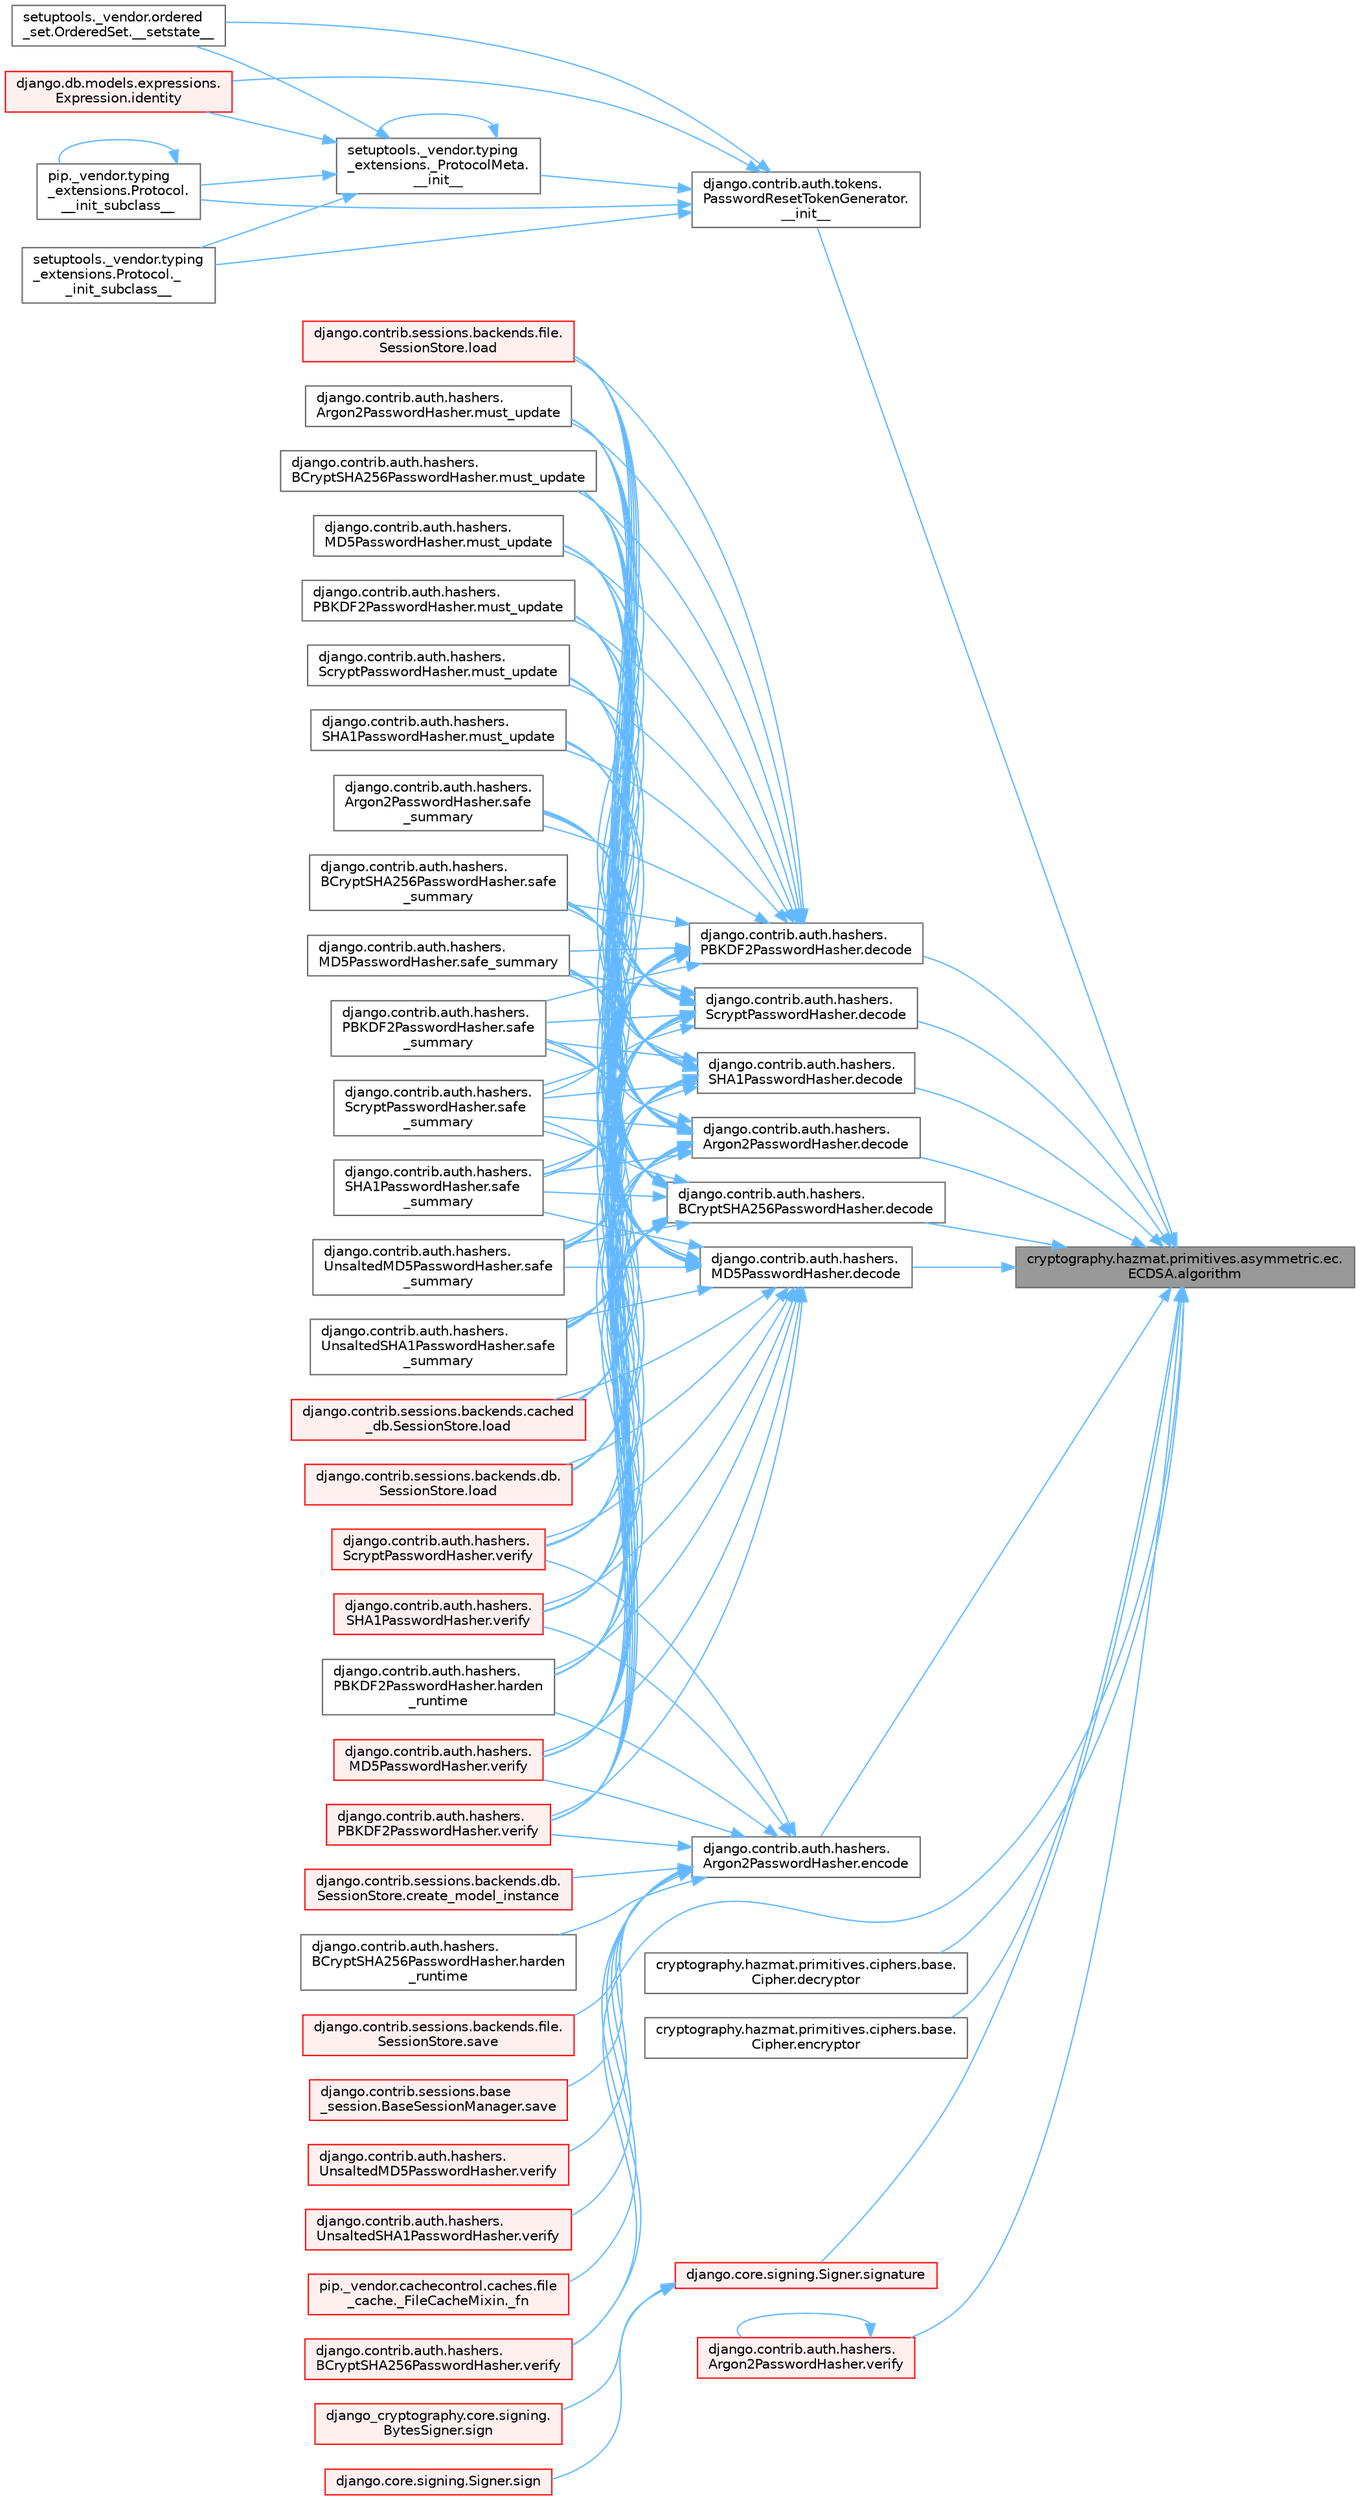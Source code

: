 digraph "cryptography.hazmat.primitives.asymmetric.ec.ECDSA.algorithm"
{
 // LATEX_PDF_SIZE
  bgcolor="transparent";
  edge [fontname=Helvetica,fontsize=10,labelfontname=Helvetica,labelfontsize=10];
  node [fontname=Helvetica,fontsize=10,shape=box,height=0.2,width=0.4];
  rankdir="RL";
  Node1 [id="Node000001",label="cryptography.hazmat.primitives.asymmetric.ec.\lECDSA.algorithm",height=0.2,width=0.4,color="gray40", fillcolor="grey60", style="filled", fontcolor="black",tooltip=" "];
  Node1 -> Node2 [id="edge1_Node000001_Node000002",dir="back",color="steelblue1",style="solid",tooltip=" "];
  Node2 [id="Node000002",label="django.contrib.auth.tokens.\lPasswordResetTokenGenerator.\l__init__",height=0.2,width=0.4,color="grey40", fillcolor="white", style="filled",URL="$classdjango_1_1contrib_1_1auth_1_1tokens_1_1_password_reset_token_generator.html#a3c7df2058012f71d82b8c474b8dd8f5d",tooltip=" "];
  Node2 -> Node3 [id="edge2_Node000002_Node000003",dir="back",color="steelblue1",style="solid",tooltip=" "];
  Node3 [id="Node000003",label="setuptools._vendor.typing\l_extensions._ProtocolMeta.\l__init__",height=0.2,width=0.4,color="grey40", fillcolor="white", style="filled",URL="$classsetuptools_1_1__vendor_1_1typing__extensions_1_1___protocol_meta.html#a7bbaff8ac6d19534b46bca363ee0b43a",tooltip=" "];
  Node3 -> Node3 [id="edge3_Node000003_Node000003",dir="back",color="steelblue1",style="solid",tooltip=" "];
  Node3 -> Node4 [id="edge4_Node000003_Node000004",dir="back",color="steelblue1",style="solid",tooltip=" "];
  Node4 [id="Node000004",label="pip._vendor.typing\l_extensions.Protocol.\l__init_subclass__",height=0.2,width=0.4,color="grey40", fillcolor="white", style="filled",URL="$classpip_1_1__vendor_1_1typing__extensions_1_1_protocol.html#a2916efc86cebb8aba6deb7fd30b33988",tooltip=" "];
  Node4 -> Node4 [id="edge5_Node000004_Node000004",dir="back",color="steelblue1",style="solid",tooltip=" "];
  Node3 -> Node5 [id="edge6_Node000003_Node000005",dir="back",color="steelblue1",style="solid",tooltip=" "];
  Node5 [id="Node000005",label="setuptools._vendor.typing\l_extensions.Protocol._\l_init_subclass__",height=0.2,width=0.4,color="grey40", fillcolor="white", style="filled",URL="$classsetuptools_1_1__vendor_1_1typing__extensions_1_1_protocol.html#ac6cbebc092a4724ab3704c5334059874",tooltip=" "];
  Node3 -> Node6 [id="edge7_Node000003_Node000006",dir="back",color="steelblue1",style="solid",tooltip=" "];
  Node6 [id="Node000006",label="setuptools._vendor.ordered\l_set.OrderedSet.__setstate__",height=0.2,width=0.4,color="grey40", fillcolor="white", style="filled",URL="$classsetuptools_1_1__vendor_1_1ordered__set_1_1_ordered_set.html#aa7f7de9d987829525d06db565fe1b4a1",tooltip=" "];
  Node3 -> Node7 [id="edge8_Node000003_Node000007",dir="back",color="steelblue1",style="solid",tooltip=" "];
  Node7 [id="Node000007",label="django.db.models.expressions.\lExpression.identity",height=0.2,width=0.4,color="red", fillcolor="#FFF0F0", style="filled",URL="$classdjango_1_1db_1_1models_1_1expressions_1_1_expression.html#a10048810b5eb8641acf3bc150731b925",tooltip=" "];
  Node2 -> Node4 [id="edge9_Node000002_Node000004",dir="back",color="steelblue1",style="solid",tooltip=" "];
  Node2 -> Node5 [id="edge10_Node000002_Node000005",dir="back",color="steelblue1",style="solid",tooltip=" "];
  Node2 -> Node6 [id="edge11_Node000002_Node000006",dir="back",color="steelblue1",style="solid",tooltip=" "];
  Node2 -> Node7 [id="edge12_Node000002_Node000007",dir="back",color="steelblue1",style="solid",tooltip=" "];
  Node1 -> Node34 [id="edge13_Node000001_Node000034",dir="back",color="steelblue1",style="solid",tooltip=" "];
  Node34 [id="Node000034",label="django.contrib.auth.hashers.\lArgon2PasswordHasher.decode",height=0.2,width=0.4,color="grey40", fillcolor="white", style="filled",URL="$classdjango_1_1contrib_1_1auth_1_1hashers_1_1_argon2_password_hasher.html#a72d1d6fbe76db2c306ea80efb11110a4",tooltip=" "];
  Node34 -> Node35 [id="edge14_Node000034_Node000035",dir="back",color="steelblue1",style="solid",tooltip=" "];
  Node35 [id="Node000035",label="django.contrib.auth.hashers.\lPBKDF2PasswordHasher.harden\l_runtime",height=0.2,width=0.4,color="grey40", fillcolor="white", style="filled",URL="$classdjango_1_1contrib_1_1auth_1_1hashers_1_1_p_b_k_d_f2_password_hasher.html#ae7f1dcad47802823597610b026fae83a",tooltip=" "];
  Node34 -> Node36 [id="edge15_Node000034_Node000036",dir="back",color="steelblue1",style="solid",tooltip=" "];
  Node36 [id="Node000036",label="django.contrib.sessions.backends.cached\l_db.SessionStore.load",height=0.2,width=0.4,color="red", fillcolor="#FFF0F0", style="filled",URL="$classdjango_1_1contrib_1_1sessions_1_1backends_1_1cached__db_1_1_session_store.html#a0432d07f359fa8281304478688605af7",tooltip=" "];
  Node34 -> Node3165 [id="edge16_Node000034_Node003165",dir="back",color="steelblue1",style="solid",tooltip=" "];
  Node3165 [id="Node003165",label="django.contrib.sessions.backends.db.\lSessionStore.load",height=0.2,width=0.4,color="red", fillcolor="#FFF0F0", style="filled",URL="$classdjango_1_1contrib_1_1sessions_1_1backends_1_1db_1_1_session_store.html#aab3bc77d15c0a33590a72f92a2efc994",tooltip=" "];
  Node34 -> Node516 [id="edge17_Node000034_Node000516",dir="back",color="steelblue1",style="solid",tooltip=" "];
  Node516 [id="Node000516",label="django.contrib.sessions.backends.file.\lSessionStore.load",height=0.2,width=0.4,color="red", fillcolor="#FFF0F0", style="filled",URL="$classdjango_1_1contrib_1_1sessions_1_1backends_1_1file_1_1_session_store.html#a408fa63512306fbaa7bbb62742f0295f",tooltip=" "];
  Node34 -> Node3166 [id="edge18_Node000034_Node003166",dir="back",color="steelblue1",style="solid",tooltip=" "];
  Node3166 [id="Node003166",label="django.contrib.auth.hashers.\lArgon2PasswordHasher.must_update",height=0.2,width=0.4,color="grey40", fillcolor="white", style="filled",URL="$classdjango_1_1contrib_1_1auth_1_1hashers_1_1_argon2_password_hasher.html#a4d8d054683b5147b2228836536f8e0a3",tooltip=" "];
  Node34 -> Node3167 [id="edge19_Node000034_Node003167",dir="back",color="steelblue1",style="solid",tooltip=" "];
  Node3167 [id="Node003167",label="django.contrib.auth.hashers.\lBCryptSHA256PasswordHasher.must_update",height=0.2,width=0.4,color="grey40", fillcolor="white", style="filled",URL="$classdjango_1_1contrib_1_1auth_1_1hashers_1_1_b_crypt_s_h_a256_password_hasher.html#a0da47cb102c5bbb66cf2a88f02681fc4",tooltip=" "];
  Node34 -> Node3168 [id="edge20_Node000034_Node003168",dir="back",color="steelblue1",style="solid",tooltip=" "];
  Node3168 [id="Node003168",label="django.contrib.auth.hashers.\lMD5PasswordHasher.must_update",height=0.2,width=0.4,color="grey40", fillcolor="white", style="filled",URL="$classdjango_1_1contrib_1_1auth_1_1hashers_1_1_m_d5_password_hasher.html#ab94a37f578422009eb384a7d039be74c",tooltip=" "];
  Node34 -> Node3169 [id="edge21_Node000034_Node003169",dir="back",color="steelblue1",style="solid",tooltip=" "];
  Node3169 [id="Node003169",label="django.contrib.auth.hashers.\lPBKDF2PasswordHasher.must_update",height=0.2,width=0.4,color="grey40", fillcolor="white", style="filled",URL="$classdjango_1_1contrib_1_1auth_1_1hashers_1_1_p_b_k_d_f2_password_hasher.html#a2779a6ac57e7b11aa5b0f06ff2db0ae0",tooltip=" "];
  Node34 -> Node3170 [id="edge22_Node000034_Node003170",dir="back",color="steelblue1",style="solid",tooltip=" "];
  Node3170 [id="Node003170",label="django.contrib.auth.hashers.\lScryptPasswordHasher.must_update",height=0.2,width=0.4,color="grey40", fillcolor="white", style="filled",URL="$classdjango_1_1contrib_1_1auth_1_1hashers_1_1_scrypt_password_hasher.html#ad7430c0123af2934cfb00a1df1e98013",tooltip=" "];
  Node34 -> Node3171 [id="edge23_Node000034_Node003171",dir="back",color="steelblue1",style="solid",tooltip=" "];
  Node3171 [id="Node003171",label="django.contrib.auth.hashers.\lSHA1PasswordHasher.must_update",height=0.2,width=0.4,color="grey40", fillcolor="white", style="filled",URL="$classdjango_1_1contrib_1_1auth_1_1hashers_1_1_s_h_a1_password_hasher.html#a48710ac799dfafff9063e9c3c257879b",tooltip=" "];
  Node34 -> Node3172 [id="edge24_Node000034_Node003172",dir="back",color="steelblue1",style="solid",tooltip=" "];
  Node3172 [id="Node003172",label="django.contrib.auth.hashers.\lArgon2PasswordHasher.safe\l_summary",height=0.2,width=0.4,color="grey40", fillcolor="white", style="filled",URL="$classdjango_1_1contrib_1_1auth_1_1hashers_1_1_argon2_password_hasher.html#a12accfa1720c447a39dfe2f00072b4bd",tooltip=" "];
  Node34 -> Node3173 [id="edge25_Node000034_Node003173",dir="back",color="steelblue1",style="solid",tooltip=" "];
  Node3173 [id="Node003173",label="django.contrib.auth.hashers.\lBCryptSHA256PasswordHasher.safe\l_summary",height=0.2,width=0.4,color="grey40", fillcolor="white", style="filled",URL="$classdjango_1_1contrib_1_1auth_1_1hashers_1_1_b_crypt_s_h_a256_password_hasher.html#a8db6b0f1a9bc0c11380da6b595261419",tooltip=" "];
  Node34 -> Node3174 [id="edge26_Node000034_Node003174",dir="back",color="steelblue1",style="solid",tooltip=" "];
  Node3174 [id="Node003174",label="django.contrib.auth.hashers.\lMD5PasswordHasher.safe_summary",height=0.2,width=0.4,color="grey40", fillcolor="white", style="filled",URL="$classdjango_1_1contrib_1_1auth_1_1hashers_1_1_m_d5_password_hasher.html#aa9ab9e843c2395868e413e2114d95c53",tooltip=" "];
  Node34 -> Node3175 [id="edge27_Node000034_Node003175",dir="back",color="steelblue1",style="solid",tooltip=" "];
  Node3175 [id="Node003175",label="django.contrib.auth.hashers.\lPBKDF2PasswordHasher.safe\l_summary",height=0.2,width=0.4,color="grey40", fillcolor="white", style="filled",URL="$classdjango_1_1contrib_1_1auth_1_1hashers_1_1_p_b_k_d_f2_password_hasher.html#abc89dd47acbf388179b1559b9175ab9c",tooltip=" "];
  Node34 -> Node3176 [id="edge28_Node000034_Node003176",dir="back",color="steelblue1",style="solid",tooltip=" "];
  Node3176 [id="Node003176",label="django.contrib.auth.hashers.\lScryptPasswordHasher.safe\l_summary",height=0.2,width=0.4,color="grey40", fillcolor="white", style="filled",URL="$classdjango_1_1contrib_1_1auth_1_1hashers_1_1_scrypt_password_hasher.html#ad8b9a2f43b3b5a6a8ca1f4d55ed354e7",tooltip=" "];
  Node34 -> Node3177 [id="edge29_Node000034_Node003177",dir="back",color="steelblue1",style="solid",tooltip=" "];
  Node3177 [id="Node003177",label="django.contrib.auth.hashers.\lSHA1PasswordHasher.safe\l_summary",height=0.2,width=0.4,color="grey40", fillcolor="white", style="filled",URL="$classdjango_1_1contrib_1_1auth_1_1hashers_1_1_s_h_a1_password_hasher.html#af0401ddc75458ced75d0a4ba09da337e",tooltip=" "];
  Node34 -> Node3178 [id="edge30_Node000034_Node003178",dir="back",color="steelblue1",style="solid",tooltip=" "];
  Node3178 [id="Node003178",label="django.contrib.auth.hashers.\lUnsaltedMD5PasswordHasher.safe\l_summary",height=0.2,width=0.4,color="grey40", fillcolor="white", style="filled",URL="$classdjango_1_1contrib_1_1auth_1_1hashers_1_1_unsalted_m_d5_password_hasher.html#a04311fccf82d7ee1d53dd5979e13efda",tooltip=" "];
  Node34 -> Node3179 [id="edge31_Node000034_Node003179",dir="back",color="steelblue1",style="solid",tooltip=" "];
  Node3179 [id="Node003179",label="django.contrib.auth.hashers.\lUnsaltedSHA1PasswordHasher.safe\l_summary",height=0.2,width=0.4,color="grey40", fillcolor="white", style="filled",URL="$classdjango_1_1contrib_1_1auth_1_1hashers_1_1_unsalted_s_h_a1_password_hasher.html#a78e95b00b0999cf4b19e747e63fa51f8",tooltip=" "];
  Node34 -> Node3015 [id="edge32_Node000034_Node003015",dir="back",color="steelblue1",style="solid",tooltip=" "];
  Node3015 [id="Node003015",label="django.contrib.auth.hashers.\lMD5PasswordHasher.verify",height=0.2,width=0.4,color="red", fillcolor="#FFF0F0", style="filled",URL="$classdjango_1_1contrib_1_1auth_1_1hashers_1_1_m_d5_password_hasher.html#a5ee1720bbd104f7f53ced6d0f7847393",tooltip=" "];
  Node34 -> Node3016 [id="edge33_Node000034_Node003016",dir="back",color="steelblue1",style="solid",tooltip=" "];
  Node3016 [id="Node003016",label="django.contrib.auth.hashers.\lPBKDF2PasswordHasher.verify",height=0.2,width=0.4,color="red", fillcolor="#FFF0F0", style="filled",URL="$classdjango_1_1contrib_1_1auth_1_1hashers_1_1_p_b_k_d_f2_password_hasher.html#a769f11e83d4f84b6a1aa2414aa345a96",tooltip=" "];
  Node34 -> Node3017 [id="edge34_Node000034_Node003017",dir="back",color="steelblue1",style="solid",tooltip=" "];
  Node3017 [id="Node003017",label="django.contrib.auth.hashers.\lScryptPasswordHasher.verify",height=0.2,width=0.4,color="red", fillcolor="#FFF0F0", style="filled",URL="$classdjango_1_1contrib_1_1auth_1_1hashers_1_1_scrypt_password_hasher.html#ae1fe41459b9b8cc72115d2f8c01f6776",tooltip=" "];
  Node34 -> Node3018 [id="edge35_Node000034_Node003018",dir="back",color="steelblue1",style="solid",tooltip=" "];
  Node3018 [id="Node003018",label="django.contrib.auth.hashers.\lSHA1PasswordHasher.verify",height=0.2,width=0.4,color="red", fillcolor="#FFF0F0", style="filled",URL="$classdjango_1_1contrib_1_1auth_1_1hashers_1_1_s_h_a1_password_hasher.html#a5ac2a7038875bc3da2654b03c1ae2716",tooltip=" "];
  Node1 -> Node3180 [id="edge36_Node000001_Node003180",dir="back",color="steelblue1",style="solid",tooltip=" "];
  Node3180 [id="Node003180",label="django.contrib.auth.hashers.\lBCryptSHA256PasswordHasher.decode",height=0.2,width=0.4,color="grey40", fillcolor="white", style="filled",URL="$classdjango_1_1contrib_1_1auth_1_1hashers_1_1_b_crypt_s_h_a256_password_hasher.html#a65f0917523b0e9b3de12041c56a05348",tooltip=" "];
  Node3180 -> Node35 [id="edge37_Node003180_Node000035",dir="back",color="steelblue1",style="solid",tooltip=" "];
  Node3180 -> Node36 [id="edge38_Node003180_Node000036",dir="back",color="steelblue1",style="solid",tooltip=" "];
  Node3180 -> Node3165 [id="edge39_Node003180_Node003165",dir="back",color="steelblue1",style="solid",tooltip=" "];
  Node3180 -> Node516 [id="edge40_Node003180_Node000516",dir="back",color="steelblue1",style="solid",tooltip=" "];
  Node3180 -> Node3166 [id="edge41_Node003180_Node003166",dir="back",color="steelblue1",style="solid",tooltip=" "];
  Node3180 -> Node3167 [id="edge42_Node003180_Node003167",dir="back",color="steelblue1",style="solid",tooltip=" "];
  Node3180 -> Node3168 [id="edge43_Node003180_Node003168",dir="back",color="steelblue1",style="solid",tooltip=" "];
  Node3180 -> Node3169 [id="edge44_Node003180_Node003169",dir="back",color="steelblue1",style="solid",tooltip=" "];
  Node3180 -> Node3170 [id="edge45_Node003180_Node003170",dir="back",color="steelblue1",style="solid",tooltip=" "];
  Node3180 -> Node3171 [id="edge46_Node003180_Node003171",dir="back",color="steelblue1",style="solid",tooltip=" "];
  Node3180 -> Node3172 [id="edge47_Node003180_Node003172",dir="back",color="steelblue1",style="solid",tooltip=" "];
  Node3180 -> Node3173 [id="edge48_Node003180_Node003173",dir="back",color="steelblue1",style="solid",tooltip=" "];
  Node3180 -> Node3174 [id="edge49_Node003180_Node003174",dir="back",color="steelblue1",style="solid",tooltip=" "];
  Node3180 -> Node3175 [id="edge50_Node003180_Node003175",dir="back",color="steelblue1",style="solid",tooltip=" "];
  Node3180 -> Node3176 [id="edge51_Node003180_Node003176",dir="back",color="steelblue1",style="solid",tooltip=" "];
  Node3180 -> Node3177 [id="edge52_Node003180_Node003177",dir="back",color="steelblue1",style="solid",tooltip=" "];
  Node3180 -> Node3178 [id="edge53_Node003180_Node003178",dir="back",color="steelblue1",style="solid",tooltip=" "];
  Node3180 -> Node3179 [id="edge54_Node003180_Node003179",dir="back",color="steelblue1",style="solid",tooltip=" "];
  Node3180 -> Node3015 [id="edge55_Node003180_Node003015",dir="back",color="steelblue1",style="solid",tooltip=" "];
  Node3180 -> Node3016 [id="edge56_Node003180_Node003016",dir="back",color="steelblue1",style="solid",tooltip=" "];
  Node3180 -> Node3017 [id="edge57_Node003180_Node003017",dir="back",color="steelblue1",style="solid",tooltip=" "];
  Node3180 -> Node3018 [id="edge58_Node003180_Node003018",dir="back",color="steelblue1",style="solid",tooltip=" "];
  Node1 -> Node3181 [id="edge59_Node000001_Node003181",dir="back",color="steelblue1",style="solid",tooltip=" "];
  Node3181 [id="Node003181",label="django.contrib.auth.hashers.\lMD5PasswordHasher.decode",height=0.2,width=0.4,color="grey40", fillcolor="white", style="filled",URL="$classdjango_1_1contrib_1_1auth_1_1hashers_1_1_m_d5_password_hasher.html#a062f78c51cd95a88ffa4c57cf62b8f53",tooltip=" "];
  Node3181 -> Node35 [id="edge60_Node003181_Node000035",dir="back",color="steelblue1",style="solid",tooltip=" "];
  Node3181 -> Node36 [id="edge61_Node003181_Node000036",dir="back",color="steelblue1",style="solid",tooltip=" "];
  Node3181 -> Node3165 [id="edge62_Node003181_Node003165",dir="back",color="steelblue1",style="solid",tooltip=" "];
  Node3181 -> Node516 [id="edge63_Node003181_Node000516",dir="back",color="steelblue1",style="solid",tooltip=" "];
  Node3181 -> Node3166 [id="edge64_Node003181_Node003166",dir="back",color="steelblue1",style="solid",tooltip=" "];
  Node3181 -> Node3167 [id="edge65_Node003181_Node003167",dir="back",color="steelblue1",style="solid",tooltip=" "];
  Node3181 -> Node3168 [id="edge66_Node003181_Node003168",dir="back",color="steelblue1",style="solid",tooltip=" "];
  Node3181 -> Node3169 [id="edge67_Node003181_Node003169",dir="back",color="steelblue1",style="solid",tooltip=" "];
  Node3181 -> Node3170 [id="edge68_Node003181_Node003170",dir="back",color="steelblue1",style="solid",tooltip=" "];
  Node3181 -> Node3171 [id="edge69_Node003181_Node003171",dir="back",color="steelblue1",style="solid",tooltip=" "];
  Node3181 -> Node3172 [id="edge70_Node003181_Node003172",dir="back",color="steelblue1",style="solid",tooltip=" "];
  Node3181 -> Node3173 [id="edge71_Node003181_Node003173",dir="back",color="steelblue1",style="solid",tooltip=" "];
  Node3181 -> Node3174 [id="edge72_Node003181_Node003174",dir="back",color="steelblue1",style="solid",tooltip=" "];
  Node3181 -> Node3175 [id="edge73_Node003181_Node003175",dir="back",color="steelblue1",style="solid",tooltip=" "];
  Node3181 -> Node3176 [id="edge74_Node003181_Node003176",dir="back",color="steelblue1",style="solid",tooltip=" "];
  Node3181 -> Node3177 [id="edge75_Node003181_Node003177",dir="back",color="steelblue1",style="solid",tooltip=" "];
  Node3181 -> Node3178 [id="edge76_Node003181_Node003178",dir="back",color="steelblue1",style="solid",tooltip=" "];
  Node3181 -> Node3179 [id="edge77_Node003181_Node003179",dir="back",color="steelblue1",style="solid",tooltip=" "];
  Node3181 -> Node3015 [id="edge78_Node003181_Node003015",dir="back",color="steelblue1",style="solid",tooltip=" "];
  Node3181 -> Node3016 [id="edge79_Node003181_Node003016",dir="back",color="steelblue1",style="solid",tooltip=" "];
  Node3181 -> Node3017 [id="edge80_Node003181_Node003017",dir="back",color="steelblue1",style="solid",tooltip=" "];
  Node3181 -> Node3018 [id="edge81_Node003181_Node003018",dir="back",color="steelblue1",style="solid",tooltip=" "];
  Node1 -> Node3182 [id="edge82_Node000001_Node003182",dir="back",color="steelblue1",style="solid",tooltip=" "];
  Node3182 [id="Node003182",label="django.contrib.auth.hashers.\lPBKDF2PasswordHasher.decode",height=0.2,width=0.4,color="grey40", fillcolor="white", style="filled",URL="$classdjango_1_1contrib_1_1auth_1_1hashers_1_1_p_b_k_d_f2_password_hasher.html#ac8e3981a38d06416864c0498d1c88984",tooltip=" "];
  Node3182 -> Node35 [id="edge83_Node003182_Node000035",dir="back",color="steelblue1",style="solid",tooltip=" "];
  Node3182 -> Node36 [id="edge84_Node003182_Node000036",dir="back",color="steelblue1",style="solid",tooltip=" "];
  Node3182 -> Node3165 [id="edge85_Node003182_Node003165",dir="back",color="steelblue1",style="solid",tooltip=" "];
  Node3182 -> Node516 [id="edge86_Node003182_Node000516",dir="back",color="steelblue1",style="solid",tooltip=" "];
  Node3182 -> Node3166 [id="edge87_Node003182_Node003166",dir="back",color="steelblue1",style="solid",tooltip=" "];
  Node3182 -> Node3167 [id="edge88_Node003182_Node003167",dir="back",color="steelblue1",style="solid",tooltip=" "];
  Node3182 -> Node3168 [id="edge89_Node003182_Node003168",dir="back",color="steelblue1",style="solid",tooltip=" "];
  Node3182 -> Node3169 [id="edge90_Node003182_Node003169",dir="back",color="steelblue1",style="solid",tooltip=" "];
  Node3182 -> Node3170 [id="edge91_Node003182_Node003170",dir="back",color="steelblue1",style="solid",tooltip=" "];
  Node3182 -> Node3171 [id="edge92_Node003182_Node003171",dir="back",color="steelblue1",style="solid",tooltip=" "];
  Node3182 -> Node3172 [id="edge93_Node003182_Node003172",dir="back",color="steelblue1",style="solid",tooltip=" "];
  Node3182 -> Node3173 [id="edge94_Node003182_Node003173",dir="back",color="steelblue1",style="solid",tooltip=" "];
  Node3182 -> Node3174 [id="edge95_Node003182_Node003174",dir="back",color="steelblue1",style="solid",tooltip=" "];
  Node3182 -> Node3175 [id="edge96_Node003182_Node003175",dir="back",color="steelblue1",style="solid",tooltip=" "];
  Node3182 -> Node3176 [id="edge97_Node003182_Node003176",dir="back",color="steelblue1",style="solid",tooltip=" "];
  Node3182 -> Node3177 [id="edge98_Node003182_Node003177",dir="back",color="steelblue1",style="solid",tooltip=" "];
  Node3182 -> Node3178 [id="edge99_Node003182_Node003178",dir="back",color="steelblue1",style="solid",tooltip=" "];
  Node3182 -> Node3179 [id="edge100_Node003182_Node003179",dir="back",color="steelblue1",style="solid",tooltip=" "];
  Node3182 -> Node3015 [id="edge101_Node003182_Node003015",dir="back",color="steelblue1",style="solid",tooltip=" "];
  Node3182 -> Node3016 [id="edge102_Node003182_Node003016",dir="back",color="steelblue1",style="solid",tooltip=" "];
  Node3182 -> Node3017 [id="edge103_Node003182_Node003017",dir="back",color="steelblue1",style="solid",tooltip=" "];
  Node3182 -> Node3018 [id="edge104_Node003182_Node003018",dir="back",color="steelblue1",style="solid",tooltip=" "];
  Node1 -> Node3183 [id="edge105_Node000001_Node003183",dir="back",color="steelblue1",style="solid",tooltip=" "];
  Node3183 [id="Node003183",label="django.contrib.auth.hashers.\lScryptPasswordHasher.decode",height=0.2,width=0.4,color="grey40", fillcolor="white", style="filled",URL="$classdjango_1_1contrib_1_1auth_1_1hashers_1_1_scrypt_password_hasher.html#a68f81270bf17d88e1056ec9ad87878ae",tooltip=" "];
  Node3183 -> Node35 [id="edge106_Node003183_Node000035",dir="back",color="steelblue1",style="solid",tooltip=" "];
  Node3183 -> Node36 [id="edge107_Node003183_Node000036",dir="back",color="steelblue1",style="solid",tooltip=" "];
  Node3183 -> Node3165 [id="edge108_Node003183_Node003165",dir="back",color="steelblue1",style="solid",tooltip=" "];
  Node3183 -> Node516 [id="edge109_Node003183_Node000516",dir="back",color="steelblue1",style="solid",tooltip=" "];
  Node3183 -> Node3166 [id="edge110_Node003183_Node003166",dir="back",color="steelblue1",style="solid",tooltip=" "];
  Node3183 -> Node3167 [id="edge111_Node003183_Node003167",dir="back",color="steelblue1",style="solid",tooltip=" "];
  Node3183 -> Node3168 [id="edge112_Node003183_Node003168",dir="back",color="steelblue1",style="solid",tooltip=" "];
  Node3183 -> Node3169 [id="edge113_Node003183_Node003169",dir="back",color="steelblue1",style="solid",tooltip=" "];
  Node3183 -> Node3170 [id="edge114_Node003183_Node003170",dir="back",color="steelblue1",style="solid",tooltip=" "];
  Node3183 -> Node3171 [id="edge115_Node003183_Node003171",dir="back",color="steelblue1",style="solid",tooltip=" "];
  Node3183 -> Node3172 [id="edge116_Node003183_Node003172",dir="back",color="steelblue1",style="solid",tooltip=" "];
  Node3183 -> Node3173 [id="edge117_Node003183_Node003173",dir="back",color="steelblue1",style="solid",tooltip=" "];
  Node3183 -> Node3174 [id="edge118_Node003183_Node003174",dir="back",color="steelblue1",style="solid",tooltip=" "];
  Node3183 -> Node3175 [id="edge119_Node003183_Node003175",dir="back",color="steelblue1",style="solid",tooltip=" "];
  Node3183 -> Node3176 [id="edge120_Node003183_Node003176",dir="back",color="steelblue1",style="solid",tooltip=" "];
  Node3183 -> Node3177 [id="edge121_Node003183_Node003177",dir="back",color="steelblue1",style="solid",tooltip=" "];
  Node3183 -> Node3178 [id="edge122_Node003183_Node003178",dir="back",color="steelblue1",style="solid",tooltip=" "];
  Node3183 -> Node3179 [id="edge123_Node003183_Node003179",dir="back",color="steelblue1",style="solid",tooltip=" "];
  Node3183 -> Node3015 [id="edge124_Node003183_Node003015",dir="back",color="steelblue1",style="solid",tooltip=" "];
  Node3183 -> Node3016 [id="edge125_Node003183_Node003016",dir="back",color="steelblue1",style="solid",tooltip=" "];
  Node3183 -> Node3017 [id="edge126_Node003183_Node003017",dir="back",color="steelblue1",style="solid",tooltip=" "];
  Node3183 -> Node3018 [id="edge127_Node003183_Node003018",dir="back",color="steelblue1",style="solid",tooltip=" "];
  Node1 -> Node3184 [id="edge128_Node000001_Node003184",dir="back",color="steelblue1",style="solid",tooltip=" "];
  Node3184 [id="Node003184",label="django.contrib.auth.hashers.\lSHA1PasswordHasher.decode",height=0.2,width=0.4,color="grey40", fillcolor="white", style="filled",URL="$classdjango_1_1contrib_1_1auth_1_1hashers_1_1_s_h_a1_password_hasher.html#a33ceeb213d22d5e240e6f9abe88ff364",tooltip=" "];
  Node3184 -> Node35 [id="edge129_Node003184_Node000035",dir="back",color="steelblue1",style="solid",tooltip=" "];
  Node3184 -> Node36 [id="edge130_Node003184_Node000036",dir="back",color="steelblue1",style="solid",tooltip=" "];
  Node3184 -> Node3165 [id="edge131_Node003184_Node003165",dir="back",color="steelblue1",style="solid",tooltip=" "];
  Node3184 -> Node516 [id="edge132_Node003184_Node000516",dir="back",color="steelblue1",style="solid",tooltip=" "];
  Node3184 -> Node3166 [id="edge133_Node003184_Node003166",dir="back",color="steelblue1",style="solid",tooltip=" "];
  Node3184 -> Node3167 [id="edge134_Node003184_Node003167",dir="back",color="steelblue1",style="solid",tooltip=" "];
  Node3184 -> Node3168 [id="edge135_Node003184_Node003168",dir="back",color="steelblue1",style="solid",tooltip=" "];
  Node3184 -> Node3169 [id="edge136_Node003184_Node003169",dir="back",color="steelblue1",style="solid",tooltip=" "];
  Node3184 -> Node3170 [id="edge137_Node003184_Node003170",dir="back",color="steelblue1",style="solid",tooltip=" "];
  Node3184 -> Node3171 [id="edge138_Node003184_Node003171",dir="back",color="steelblue1",style="solid",tooltip=" "];
  Node3184 -> Node3172 [id="edge139_Node003184_Node003172",dir="back",color="steelblue1",style="solid",tooltip=" "];
  Node3184 -> Node3173 [id="edge140_Node003184_Node003173",dir="back",color="steelblue1",style="solid",tooltip=" "];
  Node3184 -> Node3174 [id="edge141_Node003184_Node003174",dir="back",color="steelblue1",style="solid",tooltip=" "];
  Node3184 -> Node3175 [id="edge142_Node003184_Node003175",dir="back",color="steelblue1",style="solid",tooltip=" "];
  Node3184 -> Node3176 [id="edge143_Node003184_Node003176",dir="back",color="steelblue1",style="solid",tooltip=" "];
  Node3184 -> Node3177 [id="edge144_Node003184_Node003177",dir="back",color="steelblue1",style="solid",tooltip=" "];
  Node3184 -> Node3178 [id="edge145_Node003184_Node003178",dir="back",color="steelblue1",style="solid",tooltip=" "];
  Node3184 -> Node3179 [id="edge146_Node003184_Node003179",dir="back",color="steelblue1",style="solid",tooltip=" "];
  Node3184 -> Node3015 [id="edge147_Node003184_Node003015",dir="back",color="steelblue1",style="solid",tooltip=" "];
  Node3184 -> Node3016 [id="edge148_Node003184_Node003016",dir="back",color="steelblue1",style="solid",tooltip=" "];
  Node3184 -> Node3017 [id="edge149_Node003184_Node003017",dir="back",color="steelblue1",style="solid",tooltip=" "];
  Node3184 -> Node3018 [id="edge150_Node003184_Node003018",dir="back",color="steelblue1",style="solid",tooltip=" "];
  Node1 -> Node771 [id="edge151_Node000001_Node000771",dir="back",color="steelblue1",style="solid",tooltip=" "];
  Node771 [id="Node000771",label="cryptography.hazmat.primitives.ciphers.base.\lCipher.decryptor",height=0.2,width=0.4,color="grey40", fillcolor="white", style="filled",URL="$classcryptography_1_1hazmat_1_1primitives_1_1ciphers_1_1base_1_1_cipher.html#a90e018d920080ff8e875a6a0322732ff",tooltip=" "];
  Node1 -> Node299 [id="edge152_Node000001_Node000299",dir="back",color="steelblue1",style="solid",tooltip=" "];
  Node299 [id="Node000299",label="django.contrib.auth.hashers.\lArgon2PasswordHasher.encode",height=0.2,width=0.4,color="grey40", fillcolor="white", style="filled",URL="$classdjango_1_1contrib_1_1auth_1_1hashers_1_1_argon2_password_hasher.html#a0ed201c5832e89c4a3272c737dfc7567",tooltip=" "];
  Node299 -> Node300 [id="edge153_Node000299_Node000300",dir="back",color="steelblue1",style="solid",tooltip=" "];
  Node300 [id="Node000300",label="pip._vendor.cachecontrol.caches.file\l_cache._FileCacheMixin._fn",height=0.2,width=0.4,color="red", fillcolor="#FFF0F0", style="filled",URL="$classpip_1_1__vendor_1_1cachecontrol_1_1caches_1_1file__cache_1_1___file_cache_mixin.html#a8e94253502ca252f8c8ca1e4921fd42f",tooltip=" "];
  Node299 -> Node1636 [id="edge154_Node000299_Node001636",dir="back",color="steelblue1",style="solid",tooltip=" "];
  Node1636 [id="Node001636",label="django.contrib.sessions.backends.db.\lSessionStore.create_model_instance",height=0.2,width=0.4,color="red", fillcolor="#FFF0F0", style="filled",URL="$classdjango_1_1contrib_1_1sessions_1_1backends_1_1db_1_1_session_store.html#a0a3de585eb81b76b2c9c405702a7a563",tooltip=" "];
  Node299 -> Node3012 [id="edge155_Node000299_Node003012",dir="back",color="steelblue1",style="solid",tooltip=" "];
  Node3012 [id="Node003012",label="django.contrib.auth.hashers.\lBCryptSHA256PasswordHasher.harden\l_runtime",height=0.2,width=0.4,color="grey40", fillcolor="white", style="filled",URL="$classdjango_1_1contrib_1_1auth_1_1hashers_1_1_b_crypt_s_h_a256_password_hasher.html#aeb2d930973f5a8b0a605c789332df5b0",tooltip=" "];
  Node299 -> Node35 [id="edge156_Node000299_Node000035",dir="back",color="steelblue1",style="solid",tooltip=" "];
  Node299 -> Node681 [id="edge157_Node000299_Node000681",dir="back",color="steelblue1",style="solid",tooltip=" "];
  Node681 [id="Node000681",label="django.contrib.sessions.backends.file.\lSessionStore.save",height=0.2,width=0.4,color="red", fillcolor="#FFF0F0", style="filled",URL="$classdjango_1_1contrib_1_1sessions_1_1backends_1_1file_1_1_session_store.html#af170f9c112376eb1627509287bf9620f",tooltip=" "];
  Node299 -> Node3013 [id="edge158_Node000299_Node003013",dir="back",color="steelblue1",style="solid",tooltip=" "];
  Node3013 [id="Node003013",label="django.contrib.sessions.base\l_session.BaseSessionManager.save",height=0.2,width=0.4,color="red", fillcolor="#FFF0F0", style="filled",URL="$classdjango_1_1contrib_1_1sessions_1_1base__session_1_1_base_session_manager.html#a323bed24720881f2b0c3e3fce57c1a5a",tooltip=" "];
  Node299 -> Node3014 [id="edge159_Node000299_Node003014",dir="back",color="steelblue1",style="solid",tooltip=" "];
  Node3014 [id="Node003014",label="django.contrib.auth.hashers.\lBCryptSHA256PasswordHasher.verify",height=0.2,width=0.4,color="red", fillcolor="#FFF0F0", style="filled",URL="$classdjango_1_1contrib_1_1auth_1_1hashers_1_1_b_crypt_s_h_a256_password_hasher.html#aace67824fb9a74b812da9e723c452182",tooltip=" "];
  Node299 -> Node3015 [id="edge160_Node000299_Node003015",dir="back",color="steelblue1",style="solid",tooltip=" "];
  Node299 -> Node3016 [id="edge161_Node000299_Node003016",dir="back",color="steelblue1",style="solid",tooltip=" "];
  Node299 -> Node3017 [id="edge162_Node000299_Node003017",dir="back",color="steelblue1",style="solid",tooltip=" "];
  Node299 -> Node3018 [id="edge163_Node000299_Node003018",dir="back",color="steelblue1",style="solid",tooltip=" "];
  Node299 -> Node3019 [id="edge164_Node000299_Node003019",dir="back",color="steelblue1",style="solid",tooltip=" "];
  Node3019 [id="Node003019",label="django.contrib.auth.hashers.\lUnsaltedMD5PasswordHasher.verify",height=0.2,width=0.4,color="red", fillcolor="#FFF0F0", style="filled",URL="$classdjango_1_1contrib_1_1auth_1_1hashers_1_1_unsalted_m_d5_password_hasher.html#ad634eb70221559f3132f12171b8ebae0",tooltip=" "];
  Node299 -> Node3020 [id="edge165_Node000299_Node003020",dir="back",color="steelblue1",style="solid",tooltip=" "];
  Node3020 [id="Node003020",label="django.contrib.auth.hashers.\lUnsaltedSHA1PasswordHasher.verify",height=0.2,width=0.4,color="red", fillcolor="#FFF0F0", style="filled",URL="$classdjango_1_1contrib_1_1auth_1_1hashers_1_1_unsalted_s_h_a1_password_hasher.html#ad4dd5a8b681866ea72b2b9b8b1f3a552",tooltip=" "];
  Node1 -> Node772 [id="edge166_Node000001_Node000772",dir="back",color="steelblue1",style="solid",tooltip=" "];
  Node772 [id="Node000772",label="cryptography.hazmat.primitives.ciphers.base.\lCipher.encryptor",height=0.2,width=0.4,color="grey40", fillcolor="white", style="filled",URL="$classcryptography_1_1hazmat_1_1primitives_1_1ciphers_1_1base_1_1_cipher.html#ace8a438ee7f9f3d4a4ed76b285219c3c",tooltip=" "];
  Node1 -> Node3023 [id="edge167_Node000001_Node003023",dir="back",color="steelblue1",style="solid",tooltip=" "];
  Node3023 [id="Node003023",label="django.core.signing.Signer.signature",height=0.2,width=0.4,color="red", fillcolor="#FFF0F0", style="filled",URL="$classdjango_1_1core_1_1signing_1_1_signer.html#a7f07d25e055e1c12121ac821012efb46",tooltip=" "];
  Node3023 -> Node1497 [id="edge168_Node003023_Node001497",dir="back",color="steelblue1",style="solid",tooltip=" "];
  Node1497 [id="Node001497",label="django.core.signing.Signer.sign",height=0.2,width=0.4,color="red", fillcolor="#FFF0F0", style="filled",URL="$classdjango_1_1core_1_1signing_1_1_signer.html#a20ed6a5363cf3b02855d218c7abd9508",tooltip=" "];
  Node3023 -> Node1499 [id="edge169_Node003023_Node001499",dir="back",color="steelblue1",style="solid",tooltip=" "];
  Node1499 [id="Node001499",label="django_cryptography.core.signing.\lBytesSigner.sign",height=0.2,width=0.4,color="red", fillcolor="#FFF0F0", style="filled",URL="$classdjango__cryptography_1_1core_1_1signing_1_1_bytes_signer.html#ac07fffbc76573613830194d4e86389f6",tooltip=" "];
  Node1 -> Node3026 [id="edge170_Node000001_Node003026",dir="back",color="steelblue1",style="solid",tooltip=" "];
  Node3026 [id="Node003026",label="django.contrib.auth.hashers.\lArgon2PasswordHasher.verify",height=0.2,width=0.4,color="red", fillcolor="#FFF0F0", style="filled",URL="$classdjango_1_1contrib_1_1auth_1_1hashers_1_1_argon2_password_hasher.html#aa1b8e90990f8dc1f2a0dcb0f6e95a364",tooltip=" "];
  Node3026 -> Node3026 [id="edge171_Node003026_Node003026",dir="back",color="steelblue1",style="solid",tooltip=" "];
  Node1 -> Node3014 [id="edge172_Node000001_Node003014",dir="back",color="steelblue1",style="solid",tooltip=" "];
}
